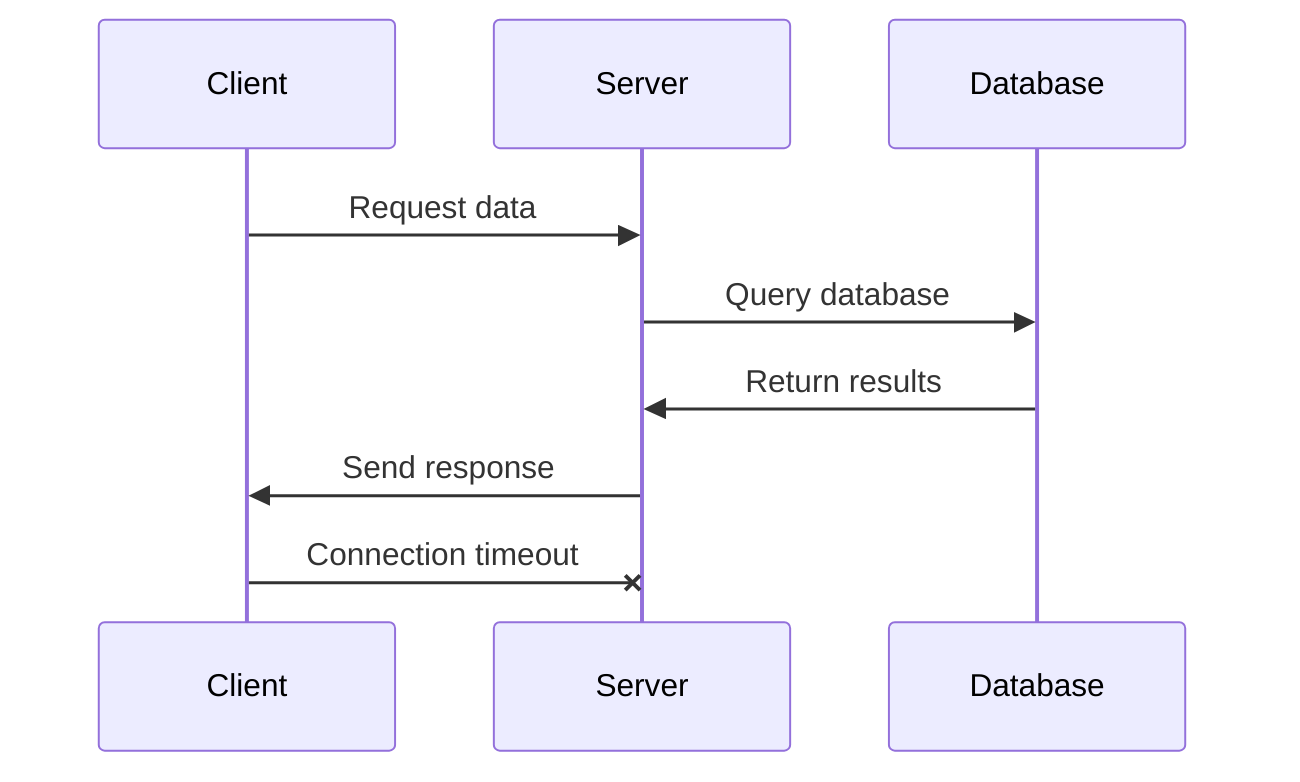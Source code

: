 sequenceDiagram
    participant C as Client
    participant S as Server
    participant D as Database
    
    C->>S: Request data
    S->>D: Query database
    D->>S: Return results
    S->>C: Send response
    C-xS: Connection timeout